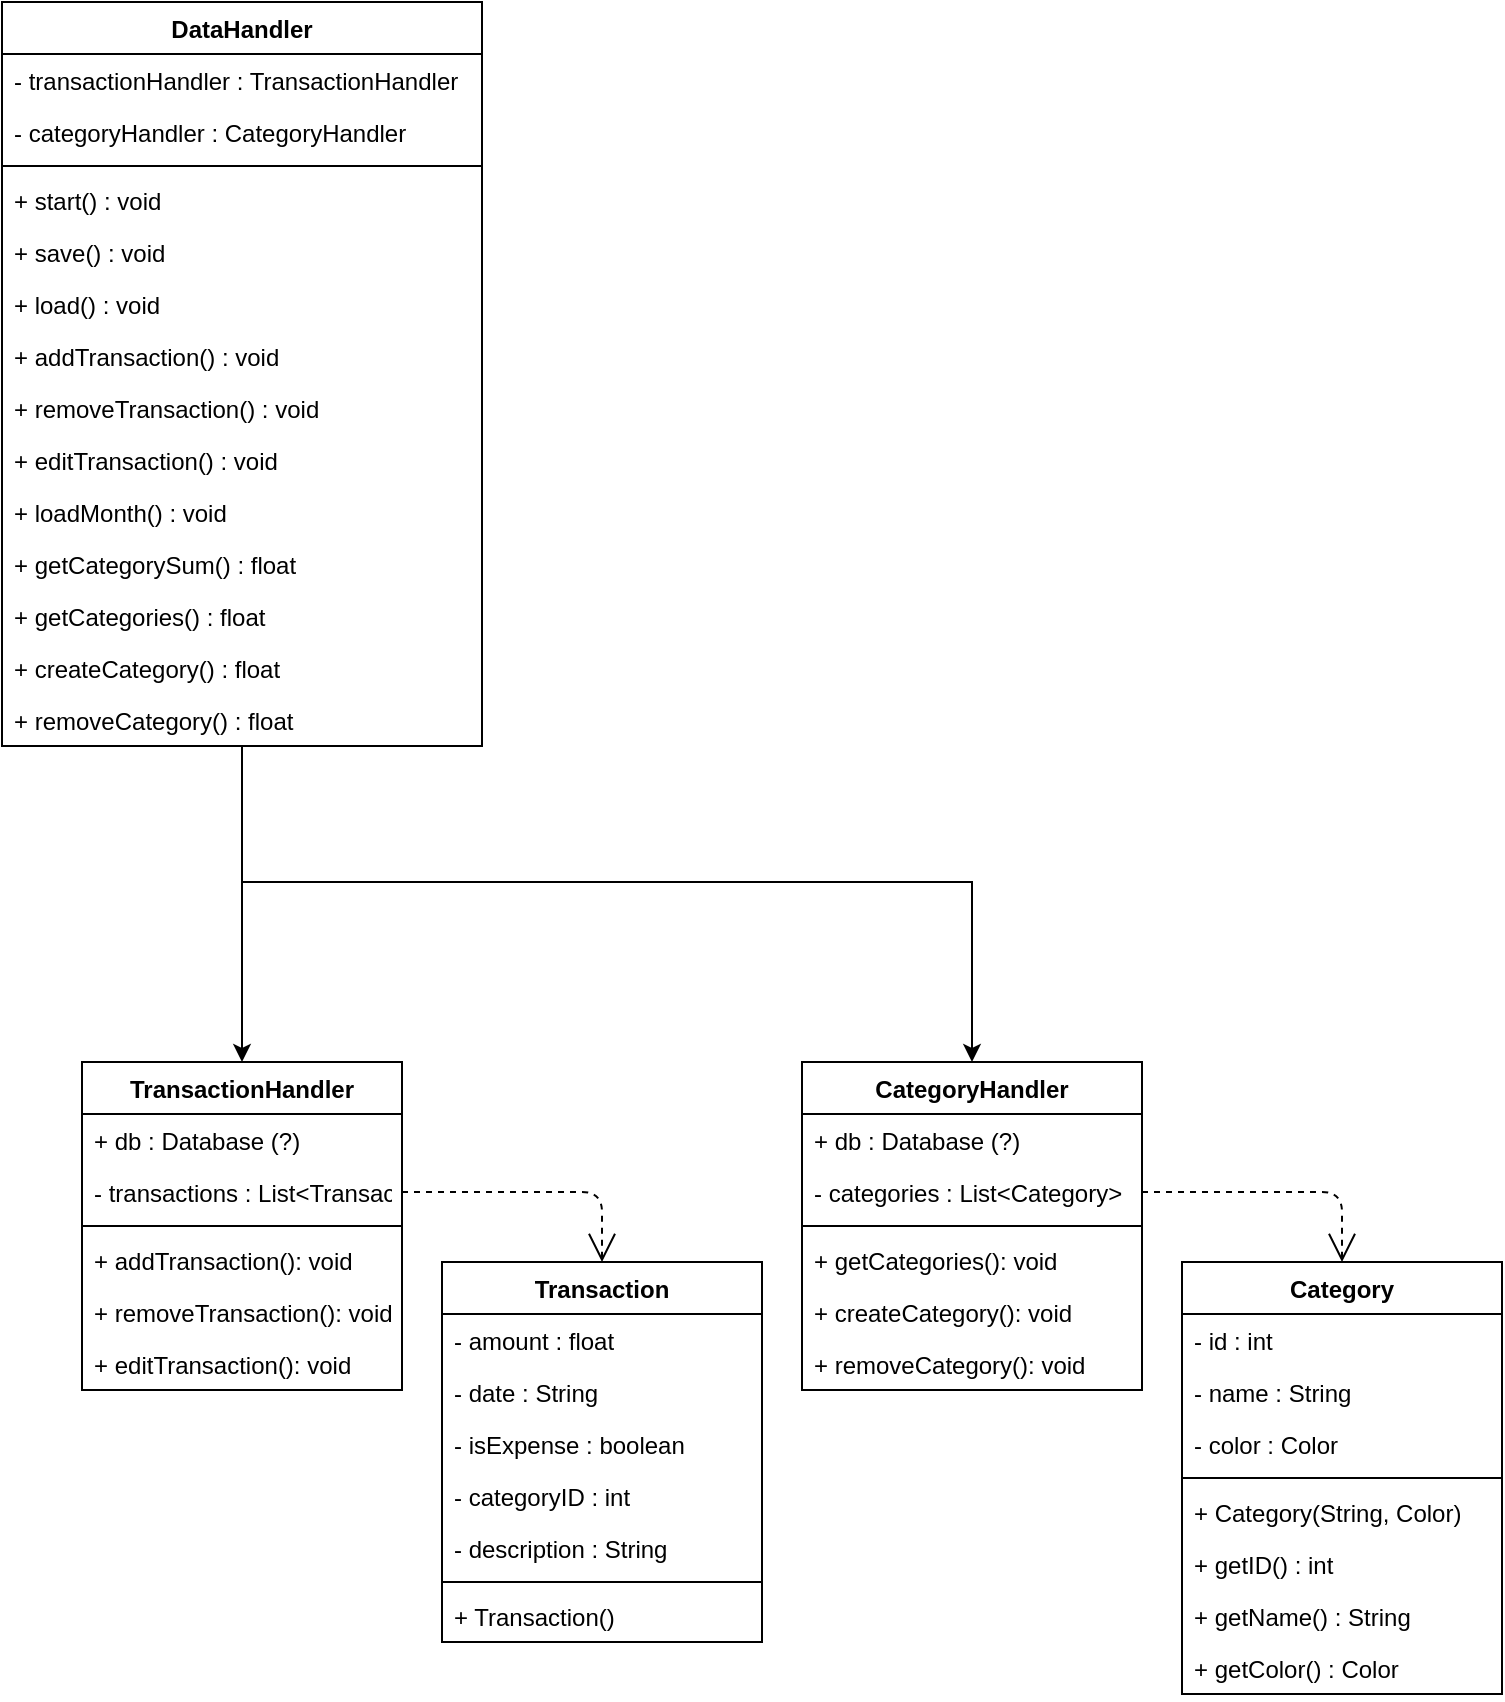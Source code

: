 <mxfile version="15.1.2" type="github">
  <diagram id="nWVULoXig8h5HPylabz_" name="Page-1">
    <mxGraphModel dx="2004" dy="1364" grid="1" gridSize="10" guides="1" tooltips="1" connect="1" arrows="1" fold="1" page="1" pageScale="1" pageWidth="827" pageHeight="1169" math="0" shadow="0">
      <root>
        <mxCell id="0" />
        <mxCell id="1" parent="0" />
        <mxCell id="9y4BSUCGjeS8qz3Hq9Z7-28" style="edgeStyle=orthogonalEdgeStyle;rounded=0;orthogonalLoop=1;jettySize=auto;html=1;exitX=0.5;exitY=1;exitDx=0;exitDy=0;entryX=0.5;entryY=0;entryDx=0;entryDy=0;" edge="1" parent="1" source="JpioFVyZRpaNfHh55IIH-1" target="9y4BSUCGjeS8qz3Hq9Z7-5">
          <mxGeometry relative="1" as="geometry" />
        </mxCell>
        <mxCell id="9y4BSUCGjeS8qz3Hq9Z7-29" style="edgeStyle=orthogonalEdgeStyle;rounded=0;orthogonalLoop=1;jettySize=auto;html=1;exitX=0.5;exitY=1;exitDx=0;exitDy=0;entryX=0.5;entryY=0;entryDx=0;entryDy=0;" edge="1" parent="1" source="JpioFVyZRpaNfHh55IIH-1" target="9y4BSUCGjeS8qz3Hq9Z7-1">
          <mxGeometry relative="1" as="geometry">
            <Array as="points">
              <mxPoint x="160" y="480" />
              <mxPoint x="525" y="480" />
            </Array>
          </mxGeometry>
        </mxCell>
        <mxCell id="JpioFVyZRpaNfHh55IIH-1" value="DataHandler" style="swimlane;fontStyle=1;align=center;verticalAlign=top;childLayout=stackLayout;horizontal=1;startSize=26;horizontalStack=0;resizeParent=1;resizeParentMax=0;resizeLast=0;collapsible=1;marginBottom=0;" parent="1" vertex="1">
          <mxGeometry x="40" y="40" width="240" height="372" as="geometry" />
        </mxCell>
        <mxCell id="JpioFVyZRpaNfHh55IIH-13" value="- transactionHandler : TransactionHandler" style="text;strokeColor=none;fillColor=none;align=left;verticalAlign=top;spacingLeft=4;spacingRight=4;overflow=hidden;rotatable=0;points=[[0,0.5],[1,0.5]];portConstraint=eastwest;" parent="JpioFVyZRpaNfHh55IIH-1" vertex="1">
          <mxGeometry y="26" width="240" height="26" as="geometry" />
        </mxCell>
        <mxCell id="9y4BSUCGjeS8qz3Hq9Z7-33" value="- categoryHandler : CategoryHandler" style="text;strokeColor=none;fillColor=none;align=left;verticalAlign=top;spacingLeft=4;spacingRight=4;overflow=hidden;rotatable=0;points=[[0,0.5],[1,0.5]];portConstraint=eastwest;" vertex="1" parent="JpioFVyZRpaNfHh55IIH-1">
          <mxGeometry y="52" width="240" height="26" as="geometry" />
        </mxCell>
        <mxCell id="JpioFVyZRpaNfHh55IIH-3" value="" style="line;strokeWidth=1;fillColor=none;align=left;verticalAlign=middle;spacingTop=-1;spacingLeft=3;spacingRight=3;rotatable=0;labelPosition=right;points=[];portConstraint=eastwest;" parent="JpioFVyZRpaNfHh55IIH-1" vertex="1">
          <mxGeometry y="78" width="240" height="8" as="geometry" />
        </mxCell>
        <mxCell id="9y4BSUCGjeS8qz3Hq9Z7-32" value="+ start() : void" style="text;strokeColor=none;fillColor=none;align=left;verticalAlign=top;spacingLeft=4;spacingRight=4;overflow=hidden;rotatable=0;points=[[0,0.5],[1,0.5]];portConstraint=eastwest;" vertex="1" parent="JpioFVyZRpaNfHh55IIH-1">
          <mxGeometry y="86" width="240" height="26" as="geometry" />
        </mxCell>
        <mxCell id="JpioFVyZRpaNfHh55IIH-14" value="+ save() : void" style="text;strokeColor=none;fillColor=none;align=left;verticalAlign=top;spacingLeft=4;spacingRight=4;overflow=hidden;rotatable=0;points=[[0,0.5],[1,0.5]];portConstraint=eastwest;" parent="JpioFVyZRpaNfHh55IIH-1" vertex="1">
          <mxGeometry y="112" width="240" height="26" as="geometry" />
        </mxCell>
        <mxCell id="JpioFVyZRpaNfHh55IIH-15" value="+ load() : void" style="text;strokeColor=none;fillColor=none;align=left;verticalAlign=top;spacingLeft=4;spacingRight=4;overflow=hidden;rotatable=0;points=[[0,0.5],[1,0.5]];portConstraint=eastwest;" parent="JpioFVyZRpaNfHh55IIH-1" vertex="1">
          <mxGeometry y="138" width="240" height="26" as="geometry" />
        </mxCell>
        <mxCell id="JpioFVyZRpaNfHh55IIH-4" value="+ addTransaction() : void" style="text;strokeColor=none;fillColor=none;align=left;verticalAlign=top;spacingLeft=4;spacingRight=4;overflow=hidden;rotatable=0;points=[[0,0.5],[1,0.5]];portConstraint=eastwest;" parent="JpioFVyZRpaNfHh55IIH-1" vertex="1">
          <mxGeometry y="164" width="240" height="26" as="geometry" />
        </mxCell>
        <mxCell id="JpioFVyZRpaNfHh55IIH-6" value="+ removeTransaction() : void" style="text;strokeColor=none;fillColor=none;align=left;verticalAlign=top;spacingLeft=4;spacingRight=4;overflow=hidden;rotatable=0;points=[[0,0.5],[1,0.5]];portConstraint=eastwest;" parent="JpioFVyZRpaNfHh55IIH-1" vertex="1">
          <mxGeometry y="190" width="240" height="26" as="geometry" />
        </mxCell>
        <mxCell id="JpioFVyZRpaNfHh55IIH-7" value="+ editTransaction() : void" style="text;strokeColor=none;fillColor=none;align=left;verticalAlign=top;spacingLeft=4;spacingRight=4;overflow=hidden;rotatable=0;points=[[0,0.5],[1,0.5]];portConstraint=eastwest;" parent="JpioFVyZRpaNfHh55IIH-1" vertex="1">
          <mxGeometry y="216" width="240" height="26" as="geometry" />
        </mxCell>
        <mxCell id="JpioFVyZRpaNfHh55IIH-8" value="+ loadMonth() : void" style="text;strokeColor=none;fillColor=none;align=left;verticalAlign=top;spacingLeft=4;spacingRight=4;overflow=hidden;rotatable=0;points=[[0,0.5],[1,0.5]];portConstraint=eastwest;" parent="JpioFVyZRpaNfHh55IIH-1" vertex="1">
          <mxGeometry y="242" width="240" height="26" as="geometry" />
        </mxCell>
        <mxCell id="JpioFVyZRpaNfHh55IIH-9" value="+ getCategorySum() : float" style="text;strokeColor=none;fillColor=none;align=left;verticalAlign=top;spacingLeft=4;spacingRight=4;overflow=hidden;rotatable=0;points=[[0,0.5],[1,0.5]];portConstraint=eastwest;" parent="JpioFVyZRpaNfHh55IIH-1" vertex="1">
          <mxGeometry y="268" width="240" height="26" as="geometry" />
        </mxCell>
        <mxCell id="JpioFVyZRpaNfHh55IIH-10" value="+ getCategories() : float" style="text;strokeColor=none;fillColor=none;align=left;verticalAlign=top;spacingLeft=4;spacingRight=4;overflow=hidden;rotatable=0;points=[[0,0.5],[1,0.5]];portConstraint=eastwest;" parent="JpioFVyZRpaNfHh55IIH-1" vertex="1">
          <mxGeometry y="294" width="240" height="26" as="geometry" />
        </mxCell>
        <mxCell id="JpioFVyZRpaNfHh55IIH-11" value="+ createCategory() : float" style="text;strokeColor=none;fillColor=none;align=left;verticalAlign=top;spacingLeft=4;spacingRight=4;overflow=hidden;rotatable=0;points=[[0,0.5],[1,0.5]];portConstraint=eastwest;" parent="JpioFVyZRpaNfHh55IIH-1" vertex="1">
          <mxGeometry y="320" width="240" height="26" as="geometry" />
        </mxCell>
        <mxCell id="JpioFVyZRpaNfHh55IIH-12" value="+ removeCategory() : float" style="text;strokeColor=none;fillColor=none;align=left;verticalAlign=top;spacingLeft=4;spacingRight=4;overflow=hidden;rotatable=0;points=[[0,0.5],[1,0.5]];portConstraint=eastwest;" parent="JpioFVyZRpaNfHh55IIH-1" vertex="1">
          <mxGeometry y="346" width="240" height="26" as="geometry" />
        </mxCell>
        <mxCell id="JpioFVyZRpaNfHh55IIH-16" value="Transaction&#xa;" style="swimlane;fontStyle=1;align=center;verticalAlign=top;childLayout=stackLayout;horizontal=1;startSize=26;horizontalStack=0;resizeParent=1;resizeParentMax=0;resizeLast=0;collapsible=1;marginBottom=0;" parent="1" vertex="1">
          <mxGeometry x="260" y="670" width="160" height="190" as="geometry" />
        </mxCell>
        <mxCell id="JpioFVyZRpaNfHh55IIH-17" value="- amount : float" style="text;strokeColor=none;fillColor=none;align=left;verticalAlign=top;spacingLeft=4;spacingRight=4;overflow=hidden;rotatable=0;points=[[0,0.5],[1,0.5]];portConstraint=eastwest;" parent="JpioFVyZRpaNfHh55IIH-16" vertex="1">
          <mxGeometry y="26" width="160" height="26" as="geometry" />
        </mxCell>
        <mxCell id="JpioFVyZRpaNfHh55IIH-20" value="- date : String" style="text;strokeColor=none;fillColor=none;align=left;verticalAlign=top;spacingLeft=4;spacingRight=4;overflow=hidden;rotatable=0;points=[[0,0.5],[1,0.5]];portConstraint=eastwest;" parent="JpioFVyZRpaNfHh55IIH-16" vertex="1">
          <mxGeometry y="52" width="160" height="26" as="geometry" />
        </mxCell>
        <mxCell id="JpioFVyZRpaNfHh55IIH-21" value="- isExpense : boolean" style="text;strokeColor=none;fillColor=none;align=left;verticalAlign=top;spacingLeft=4;spacingRight=4;overflow=hidden;rotatable=0;points=[[0,0.5],[1,0.5]];portConstraint=eastwest;" parent="JpioFVyZRpaNfHh55IIH-16" vertex="1">
          <mxGeometry y="78" width="160" height="26" as="geometry" />
        </mxCell>
        <mxCell id="JpioFVyZRpaNfHh55IIH-22" value="- categoryID : int" style="text;strokeColor=none;fillColor=none;align=left;verticalAlign=top;spacingLeft=4;spacingRight=4;overflow=hidden;rotatable=0;points=[[0,0.5],[1,0.5]];portConstraint=eastwest;" parent="JpioFVyZRpaNfHh55IIH-16" vertex="1">
          <mxGeometry y="104" width="160" height="26" as="geometry" />
        </mxCell>
        <mxCell id="JpioFVyZRpaNfHh55IIH-23" value="- description : String" style="text;strokeColor=none;fillColor=none;align=left;verticalAlign=top;spacingLeft=4;spacingRight=4;overflow=hidden;rotatable=0;points=[[0,0.5],[1,0.5]];portConstraint=eastwest;" parent="JpioFVyZRpaNfHh55IIH-16" vertex="1">
          <mxGeometry y="130" width="160" height="26" as="geometry" />
        </mxCell>
        <mxCell id="JpioFVyZRpaNfHh55IIH-18" value="" style="line;strokeWidth=1;fillColor=none;align=left;verticalAlign=middle;spacingTop=-1;spacingLeft=3;spacingRight=3;rotatable=0;labelPosition=right;points=[];portConstraint=eastwest;" parent="JpioFVyZRpaNfHh55IIH-16" vertex="1">
          <mxGeometry y="156" width="160" height="8" as="geometry" />
        </mxCell>
        <mxCell id="JpioFVyZRpaNfHh55IIH-19" value="+ Transaction()" style="text;strokeColor=none;fillColor=none;align=left;verticalAlign=top;spacingLeft=4;spacingRight=4;overflow=hidden;rotatable=0;points=[[0,0.5],[1,0.5]];portConstraint=eastwest;" parent="JpioFVyZRpaNfHh55IIH-16" vertex="1">
          <mxGeometry y="164" width="160" height="26" as="geometry" />
        </mxCell>
        <mxCell id="9y4BSUCGjeS8qz3Hq9Z7-1" value="CategoryHandler" style="swimlane;fontStyle=1;align=center;verticalAlign=top;childLayout=stackLayout;horizontal=1;startSize=26;horizontalStack=0;resizeParent=1;resizeParentMax=0;resizeLast=0;collapsible=1;marginBottom=0;" vertex="1" parent="1">
          <mxGeometry x="440" y="570" width="170" height="164" as="geometry" />
        </mxCell>
        <mxCell id="9y4BSUCGjeS8qz3Hq9Z7-2" value="+ db : Database (?)" style="text;strokeColor=none;fillColor=none;align=left;verticalAlign=top;spacingLeft=4;spacingRight=4;overflow=hidden;rotatable=0;points=[[0,0.5],[1,0.5]];portConstraint=eastwest;" vertex="1" parent="9y4BSUCGjeS8qz3Hq9Z7-1">
          <mxGeometry y="26" width="170" height="26" as="geometry" />
        </mxCell>
        <mxCell id="JpioFVyZRpaNfHh55IIH-5" value="- categories : List&lt;Category&gt;" style="text;strokeColor=none;fillColor=none;align=left;verticalAlign=top;spacingLeft=4;spacingRight=4;overflow=hidden;rotatable=0;points=[[0,0.5],[1,0.5]];portConstraint=eastwest;" parent="9y4BSUCGjeS8qz3Hq9Z7-1" vertex="1">
          <mxGeometry y="52" width="170" height="26" as="geometry" />
        </mxCell>
        <mxCell id="9y4BSUCGjeS8qz3Hq9Z7-3" value="" style="line;strokeWidth=1;fillColor=none;align=left;verticalAlign=middle;spacingTop=-1;spacingLeft=3;spacingRight=3;rotatable=0;labelPosition=right;points=[];portConstraint=eastwest;" vertex="1" parent="9y4BSUCGjeS8qz3Hq9Z7-1">
          <mxGeometry y="78" width="170" height="8" as="geometry" />
        </mxCell>
        <mxCell id="9y4BSUCGjeS8qz3Hq9Z7-4" value="+ getCategories(): void" style="text;strokeColor=none;fillColor=none;align=left;verticalAlign=top;spacingLeft=4;spacingRight=4;overflow=hidden;rotatable=0;points=[[0,0.5],[1,0.5]];portConstraint=eastwest;" vertex="1" parent="9y4BSUCGjeS8qz3Hq9Z7-1">
          <mxGeometry y="86" width="170" height="26" as="geometry" />
        </mxCell>
        <mxCell id="9y4BSUCGjeS8qz3Hq9Z7-11" value="+ createCategory(): void" style="text;strokeColor=none;fillColor=none;align=left;verticalAlign=top;spacingLeft=4;spacingRight=4;overflow=hidden;rotatable=0;points=[[0,0.5],[1,0.5]];portConstraint=eastwest;" vertex="1" parent="9y4BSUCGjeS8qz3Hq9Z7-1">
          <mxGeometry y="112" width="170" height="26" as="geometry" />
        </mxCell>
        <mxCell id="9y4BSUCGjeS8qz3Hq9Z7-12" value="+ removeCategory(): void" style="text;strokeColor=none;fillColor=none;align=left;verticalAlign=top;spacingLeft=4;spacingRight=4;overflow=hidden;rotatable=0;points=[[0,0.5],[1,0.5]];portConstraint=eastwest;" vertex="1" parent="9y4BSUCGjeS8qz3Hq9Z7-1">
          <mxGeometry y="138" width="170" height="26" as="geometry" />
        </mxCell>
        <mxCell id="9y4BSUCGjeS8qz3Hq9Z7-5" value="TransactionHandler" style="swimlane;fontStyle=1;align=center;verticalAlign=top;childLayout=stackLayout;horizontal=1;startSize=26;horizontalStack=0;resizeParent=1;resizeParentMax=0;resizeLast=0;collapsible=1;marginBottom=0;" vertex="1" parent="1">
          <mxGeometry x="80" y="570" width="160" height="164" as="geometry" />
        </mxCell>
        <mxCell id="9y4BSUCGjeS8qz3Hq9Z7-6" value="+ db : Database (?)" style="text;strokeColor=none;fillColor=none;align=left;verticalAlign=top;spacingLeft=4;spacingRight=4;overflow=hidden;rotatable=0;points=[[0,0.5],[1,0.5]];portConstraint=eastwest;" vertex="1" parent="9y4BSUCGjeS8qz3Hq9Z7-5">
          <mxGeometry y="26" width="160" height="26" as="geometry" />
        </mxCell>
        <mxCell id="JpioFVyZRpaNfHh55IIH-2" value="- transactions : List&lt;Transaction&gt;" style="text;strokeColor=none;fillColor=none;align=left;verticalAlign=top;spacingLeft=4;spacingRight=4;overflow=hidden;rotatable=0;points=[[0,0.5],[1,0.5]];portConstraint=eastwest;" parent="9y4BSUCGjeS8qz3Hq9Z7-5" vertex="1">
          <mxGeometry y="52" width="160" height="26" as="geometry" />
        </mxCell>
        <mxCell id="9y4BSUCGjeS8qz3Hq9Z7-7" value="" style="line;strokeWidth=1;fillColor=none;align=left;verticalAlign=middle;spacingTop=-1;spacingLeft=3;spacingRight=3;rotatable=0;labelPosition=right;points=[];portConstraint=eastwest;" vertex="1" parent="9y4BSUCGjeS8qz3Hq9Z7-5">
          <mxGeometry y="78" width="160" height="8" as="geometry" />
        </mxCell>
        <mxCell id="9y4BSUCGjeS8qz3Hq9Z7-8" value="+ addTransaction(): void" style="text;strokeColor=none;fillColor=none;align=left;verticalAlign=top;spacingLeft=4;spacingRight=4;overflow=hidden;rotatable=0;points=[[0,0.5],[1,0.5]];portConstraint=eastwest;" vertex="1" parent="9y4BSUCGjeS8qz3Hq9Z7-5">
          <mxGeometry y="86" width="160" height="26" as="geometry" />
        </mxCell>
        <mxCell id="9y4BSUCGjeS8qz3Hq9Z7-9" value="+ removeTransaction(): void" style="text;strokeColor=none;fillColor=none;align=left;verticalAlign=top;spacingLeft=4;spacingRight=4;overflow=hidden;rotatable=0;points=[[0,0.5],[1,0.5]];portConstraint=eastwest;" vertex="1" parent="9y4BSUCGjeS8qz3Hq9Z7-5">
          <mxGeometry y="112" width="160" height="26" as="geometry" />
        </mxCell>
        <mxCell id="9y4BSUCGjeS8qz3Hq9Z7-10" value="+ editTransaction(): void" style="text;strokeColor=none;fillColor=none;align=left;verticalAlign=top;spacingLeft=4;spacingRight=4;overflow=hidden;rotatable=0;points=[[0,0.5],[1,0.5]];portConstraint=eastwest;" vertex="1" parent="9y4BSUCGjeS8qz3Hq9Z7-5">
          <mxGeometry y="138" width="160" height="26" as="geometry" />
        </mxCell>
        <mxCell id="9y4BSUCGjeS8qz3Hq9Z7-13" value="Category" style="swimlane;fontStyle=1;align=center;verticalAlign=top;childLayout=stackLayout;horizontal=1;startSize=26;horizontalStack=0;resizeParent=1;resizeParentMax=0;resizeLast=0;collapsible=1;marginBottom=0;" vertex="1" parent="1">
          <mxGeometry x="630" y="670" width="160" height="216" as="geometry" />
        </mxCell>
        <mxCell id="9y4BSUCGjeS8qz3Hq9Z7-14" value="- id : int" style="text;strokeColor=none;fillColor=none;align=left;verticalAlign=top;spacingLeft=4;spacingRight=4;overflow=hidden;rotatable=0;points=[[0,0.5],[1,0.5]];portConstraint=eastwest;" vertex="1" parent="9y4BSUCGjeS8qz3Hq9Z7-13">
          <mxGeometry y="26" width="160" height="26" as="geometry" />
        </mxCell>
        <mxCell id="9y4BSUCGjeS8qz3Hq9Z7-17" value="- name : String" style="text;strokeColor=none;fillColor=none;align=left;verticalAlign=top;spacingLeft=4;spacingRight=4;overflow=hidden;rotatable=0;points=[[0,0.5],[1,0.5]];portConstraint=eastwest;" vertex="1" parent="9y4BSUCGjeS8qz3Hq9Z7-13">
          <mxGeometry y="52" width="160" height="26" as="geometry" />
        </mxCell>
        <mxCell id="9y4BSUCGjeS8qz3Hq9Z7-18" value="- color : Color" style="text;strokeColor=none;fillColor=none;align=left;verticalAlign=top;spacingLeft=4;spacingRight=4;overflow=hidden;rotatable=0;points=[[0,0.5],[1,0.5]];portConstraint=eastwest;" vertex="1" parent="9y4BSUCGjeS8qz3Hq9Z7-13">
          <mxGeometry y="78" width="160" height="26" as="geometry" />
        </mxCell>
        <mxCell id="9y4BSUCGjeS8qz3Hq9Z7-15" value="" style="line;strokeWidth=1;fillColor=none;align=left;verticalAlign=middle;spacingTop=-1;spacingLeft=3;spacingRight=3;rotatable=0;labelPosition=right;points=[];portConstraint=eastwest;" vertex="1" parent="9y4BSUCGjeS8qz3Hq9Z7-13">
          <mxGeometry y="104" width="160" height="8" as="geometry" />
        </mxCell>
        <mxCell id="9y4BSUCGjeS8qz3Hq9Z7-16" value="+ Category(String, Color)" style="text;strokeColor=none;fillColor=none;align=left;verticalAlign=top;spacingLeft=4;spacingRight=4;overflow=hidden;rotatable=0;points=[[0,0.5],[1,0.5]];portConstraint=eastwest;" vertex="1" parent="9y4BSUCGjeS8qz3Hq9Z7-13">
          <mxGeometry y="112" width="160" height="26" as="geometry" />
        </mxCell>
        <mxCell id="9y4BSUCGjeS8qz3Hq9Z7-21" value="+ getID() : int" style="text;strokeColor=none;fillColor=none;align=left;verticalAlign=top;spacingLeft=4;spacingRight=4;overflow=hidden;rotatable=0;points=[[0,0.5],[1,0.5]];portConstraint=eastwest;" vertex="1" parent="9y4BSUCGjeS8qz3Hq9Z7-13">
          <mxGeometry y="138" width="160" height="26" as="geometry" />
        </mxCell>
        <mxCell id="9y4BSUCGjeS8qz3Hq9Z7-19" value="+ getName() : String" style="text;strokeColor=none;fillColor=none;align=left;verticalAlign=top;spacingLeft=4;spacingRight=4;overflow=hidden;rotatable=0;points=[[0,0.5],[1,0.5]];portConstraint=eastwest;" vertex="1" parent="9y4BSUCGjeS8qz3Hq9Z7-13">
          <mxGeometry y="164" width="160" height="26" as="geometry" />
        </mxCell>
        <mxCell id="9y4BSUCGjeS8qz3Hq9Z7-20" value="+ getColor() : Color" style="text;strokeColor=none;fillColor=none;align=left;verticalAlign=top;spacingLeft=4;spacingRight=4;overflow=hidden;rotatable=0;points=[[0,0.5],[1,0.5]];portConstraint=eastwest;" vertex="1" parent="9y4BSUCGjeS8qz3Hq9Z7-13">
          <mxGeometry y="190" width="160" height="26" as="geometry" />
        </mxCell>
        <mxCell id="9y4BSUCGjeS8qz3Hq9Z7-23" value="" style="endArrow=open;endSize=12;dashed=1;html=1;exitX=1;exitY=0.5;exitDx=0;exitDy=0;entryX=0.5;entryY=0;entryDx=0;entryDy=0;" edge="1" parent="1" source="JpioFVyZRpaNfHh55IIH-2" target="JpioFVyZRpaNfHh55IIH-16">
          <mxGeometry width="160" relative="1" as="geometry">
            <mxPoint x="330" y="170" as="sourcePoint" />
            <mxPoint x="490" y="170" as="targetPoint" />
            <Array as="points">
              <mxPoint x="260" y="635" />
              <mxPoint x="340" y="635" />
            </Array>
          </mxGeometry>
        </mxCell>
        <mxCell id="9y4BSUCGjeS8qz3Hq9Z7-24" value="" style="endArrow=open;endSize=12;dashed=1;html=1;entryX=0.5;entryY=0;entryDx=0;entryDy=0;exitX=1;exitY=0.5;exitDx=0;exitDy=0;" edge="1" parent="1" source="JpioFVyZRpaNfHh55IIH-5" target="9y4BSUCGjeS8qz3Hq9Z7-13">
          <mxGeometry width="160" relative="1" as="geometry">
            <mxPoint x="660" y="620" as="sourcePoint" />
            <mxPoint x="770" y="260" as="targetPoint" />
            <Array as="points">
              <mxPoint x="710" y="635" />
            </Array>
          </mxGeometry>
        </mxCell>
      </root>
    </mxGraphModel>
  </diagram>
</mxfile>

